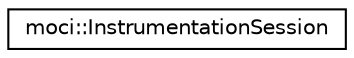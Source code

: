 digraph "Graphical Class Hierarchy"
{
 // INTERACTIVE_SVG=YES
  edge [fontname="Helvetica",fontsize="10",labelfontname="Helvetica",labelfontsize="10"];
  node [fontname="Helvetica",fontsize="10",shape=record];
  rankdir="LR";
  Node0 [label="moci::InstrumentationSession",height=0.2,width=0.4,color="black", fillcolor="white", style="filled",URL="$structmoci_1_1InstrumentationSession.html"];
}
